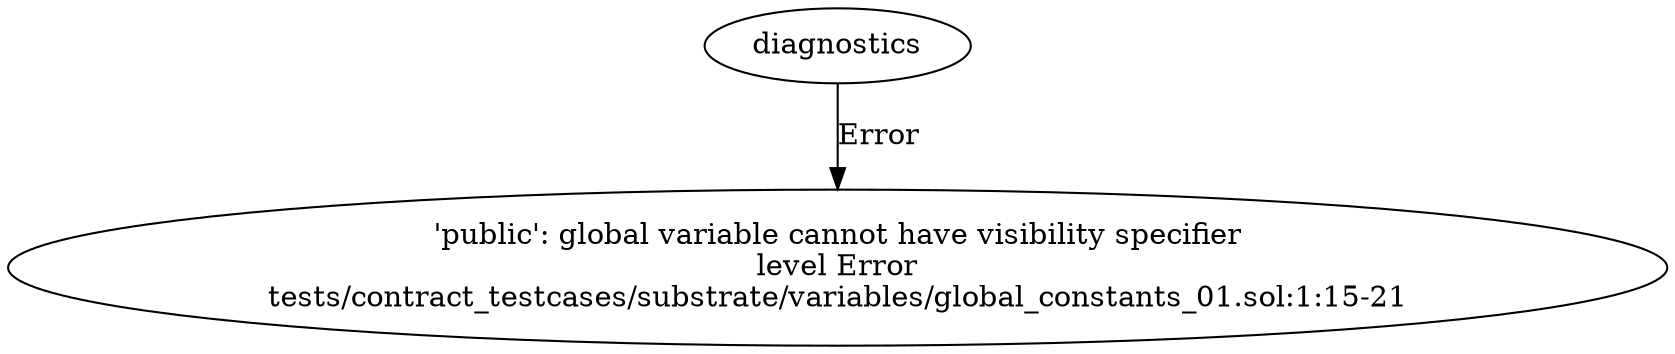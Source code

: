 strict digraph "tests/contract_testcases/substrate/variables/global_constants_01.sol" {
	diagnostic [label="'public': global variable cannot have visibility specifier\nlevel Error\ntests/contract_testcases/substrate/variables/global_constants_01.sol:1:15-21"]
	diagnostics -> diagnostic [label="Error"]
}
